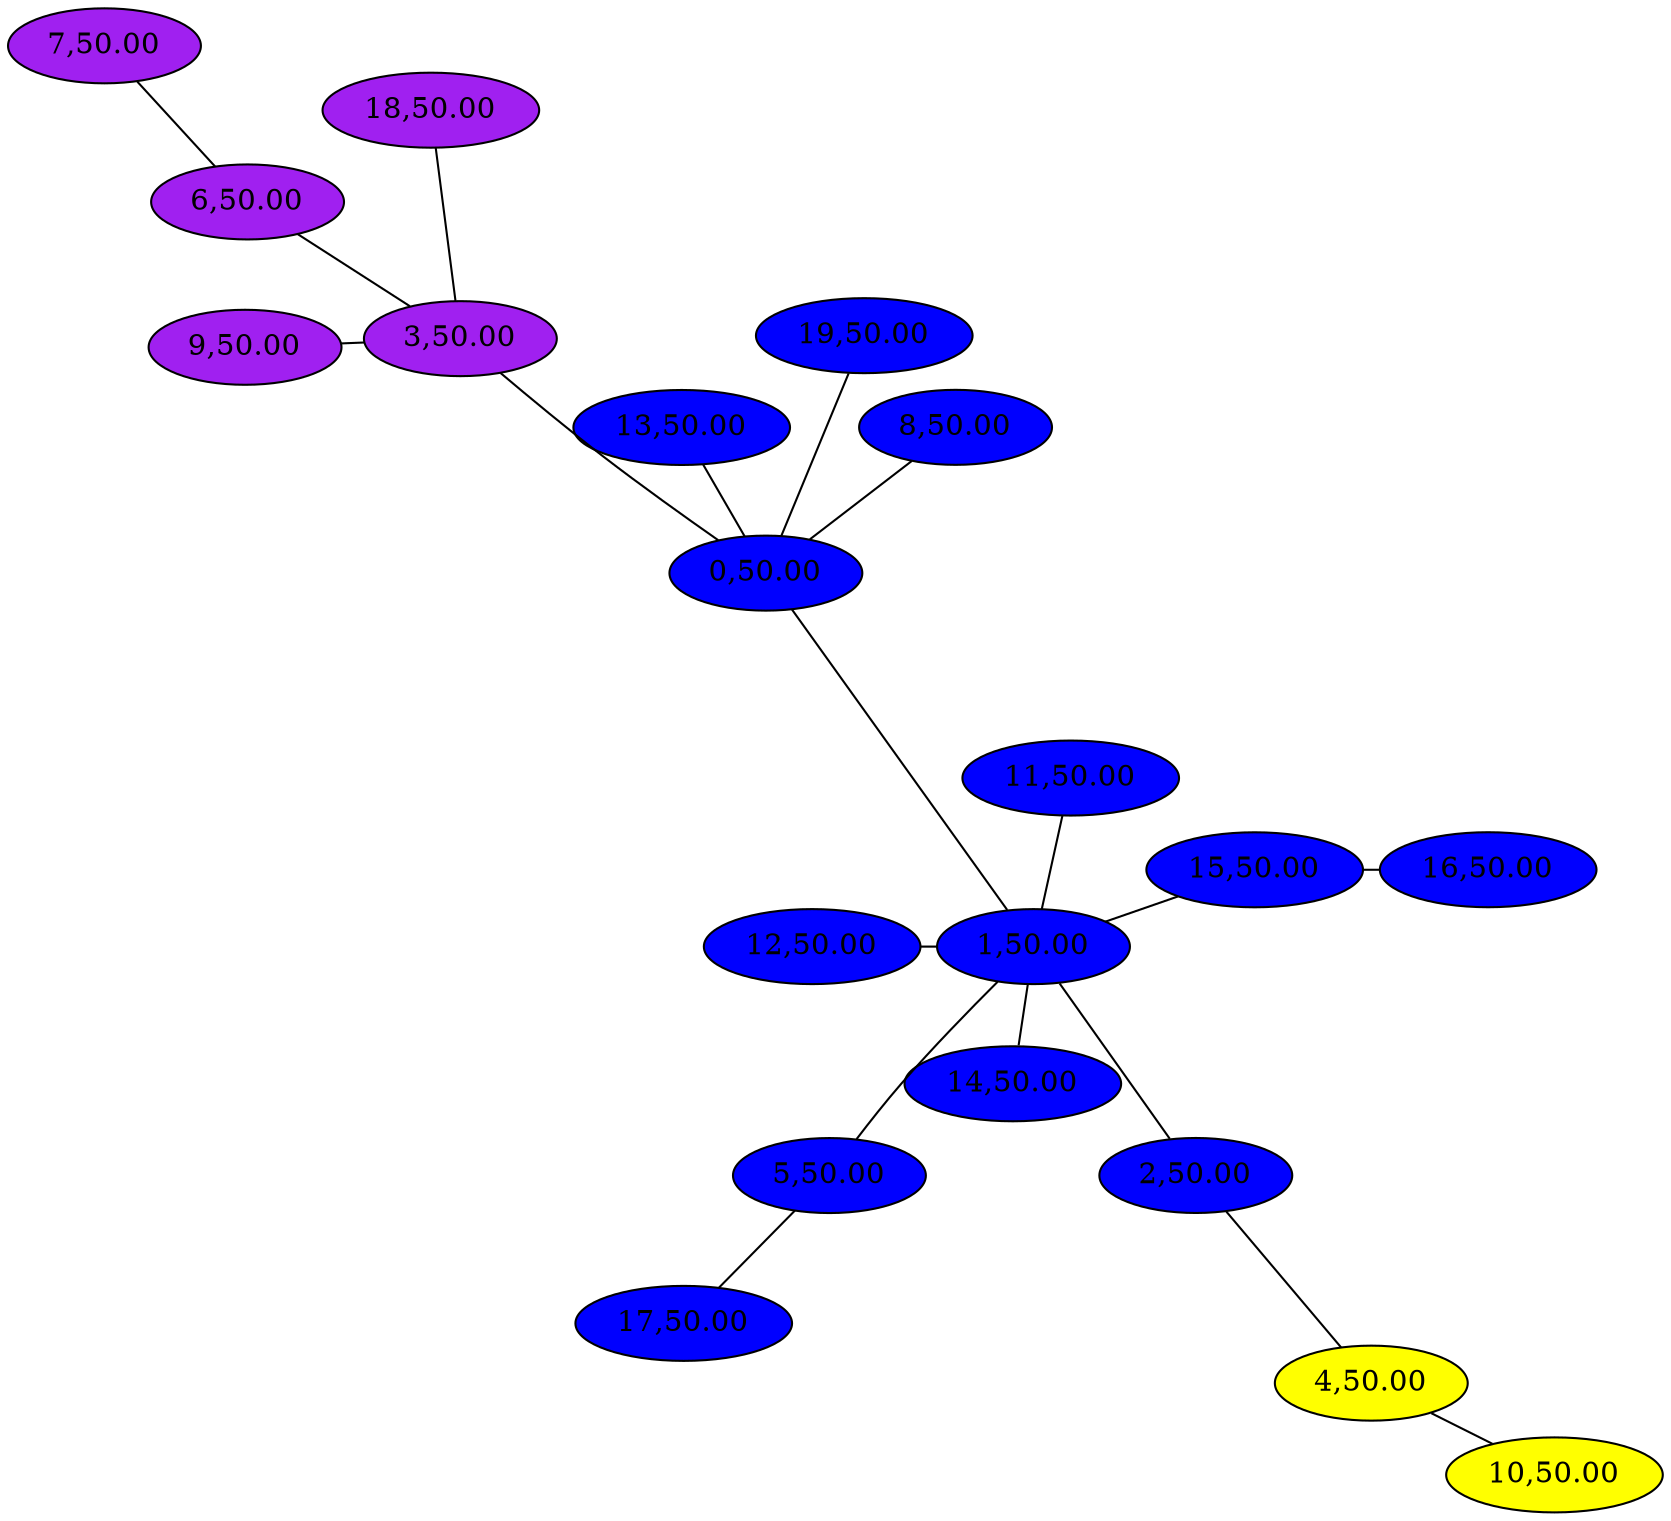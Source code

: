 graph RandomGraph {
	graph [layout=neato, splines=true, overlap=false];

	3 [pos="6.000000,16.000000!" fillcolor="purple" style="filled" label="3,50.00"];
	4 [pos="18.000000,2.000000!" fillcolor="yellow" style="filled" label="4,50.00"];
	6 [pos="3.000000,18.000000!" fillcolor="purple" style="filled" label="6,50.00"];
	10 [pos="20.000000,1.000000!" fillcolor="yellow" style="filled" label="10,50.00"];
	15 [pos="16.000000,9.000000!" fillcolor="blue" style="filled" label="15,50.00"];
	16 [pos="19.000000,9.000000!" fillcolor="blue" style="filled" label="16,50.00"];
	2 [pos="15.000000,5.000000!" fillcolor="blue" style="filled" label="2,50.00"];
	11 [pos="14.000000,10.000000!" fillcolor="blue" style="filled" label="11,50.00"];
	13 [pos="9.000000,15.000000!" fillcolor="blue" style="filled" label="13,50.00"];
	19 [pos="11.000000,16.000000!" fillcolor="blue" style="filled" label="19,50.00"];
	5 [pos="11.000000,5.000000!" fillcolor="blue" style="filled" label="5,50.00"];
	7 [pos="1.000000,20.000000!" fillcolor="purple" style="filled" label="7,50.00"];
	14 [pos="13.000000,6.000000!" fillcolor="blue" style="filled" label="14,50.00"];
	18 [pos="5.000000,19.000000!" fillcolor="purple" style="filled" label="18,50.00"];
	0 [pos="10.000000,13.000000!" fillcolor="blue" style="filled" label="0,50.00"];
	1 [pos="13.000000,8.000000!" fillcolor="blue" style="filled" label="1,50.00"];
	8 [pos="12.000000,15.000000!" fillcolor="blue" style="filled" label="8,50.00"];
	9 [pos="3.000000,16.000000!" fillcolor="purple" style="filled" label="9,50.00"];
	12 [pos="11.000000,8.000000!" fillcolor="blue" style="filled" label="12,50.00"];
	17 [pos="9.000000,3.000000!" fillcolor="blue" style="filled" label="17,50.00"];
	1 -- 2;
	1 -- 5;
	1 -- 11;
	1 -- 12;
	1 -- 14;
	1 -- 15;
	0 -- 1;
	0 -- 3;
	0 -- 8;
	0 -- 13;
	0 -- 19;
	4 -- 10;
	6 -- 7;
	15 -- 16;
	3 -- 6;
	3 -- 9;
	3 -- 18;
	2 -- 4;
	5 -- 17;
}